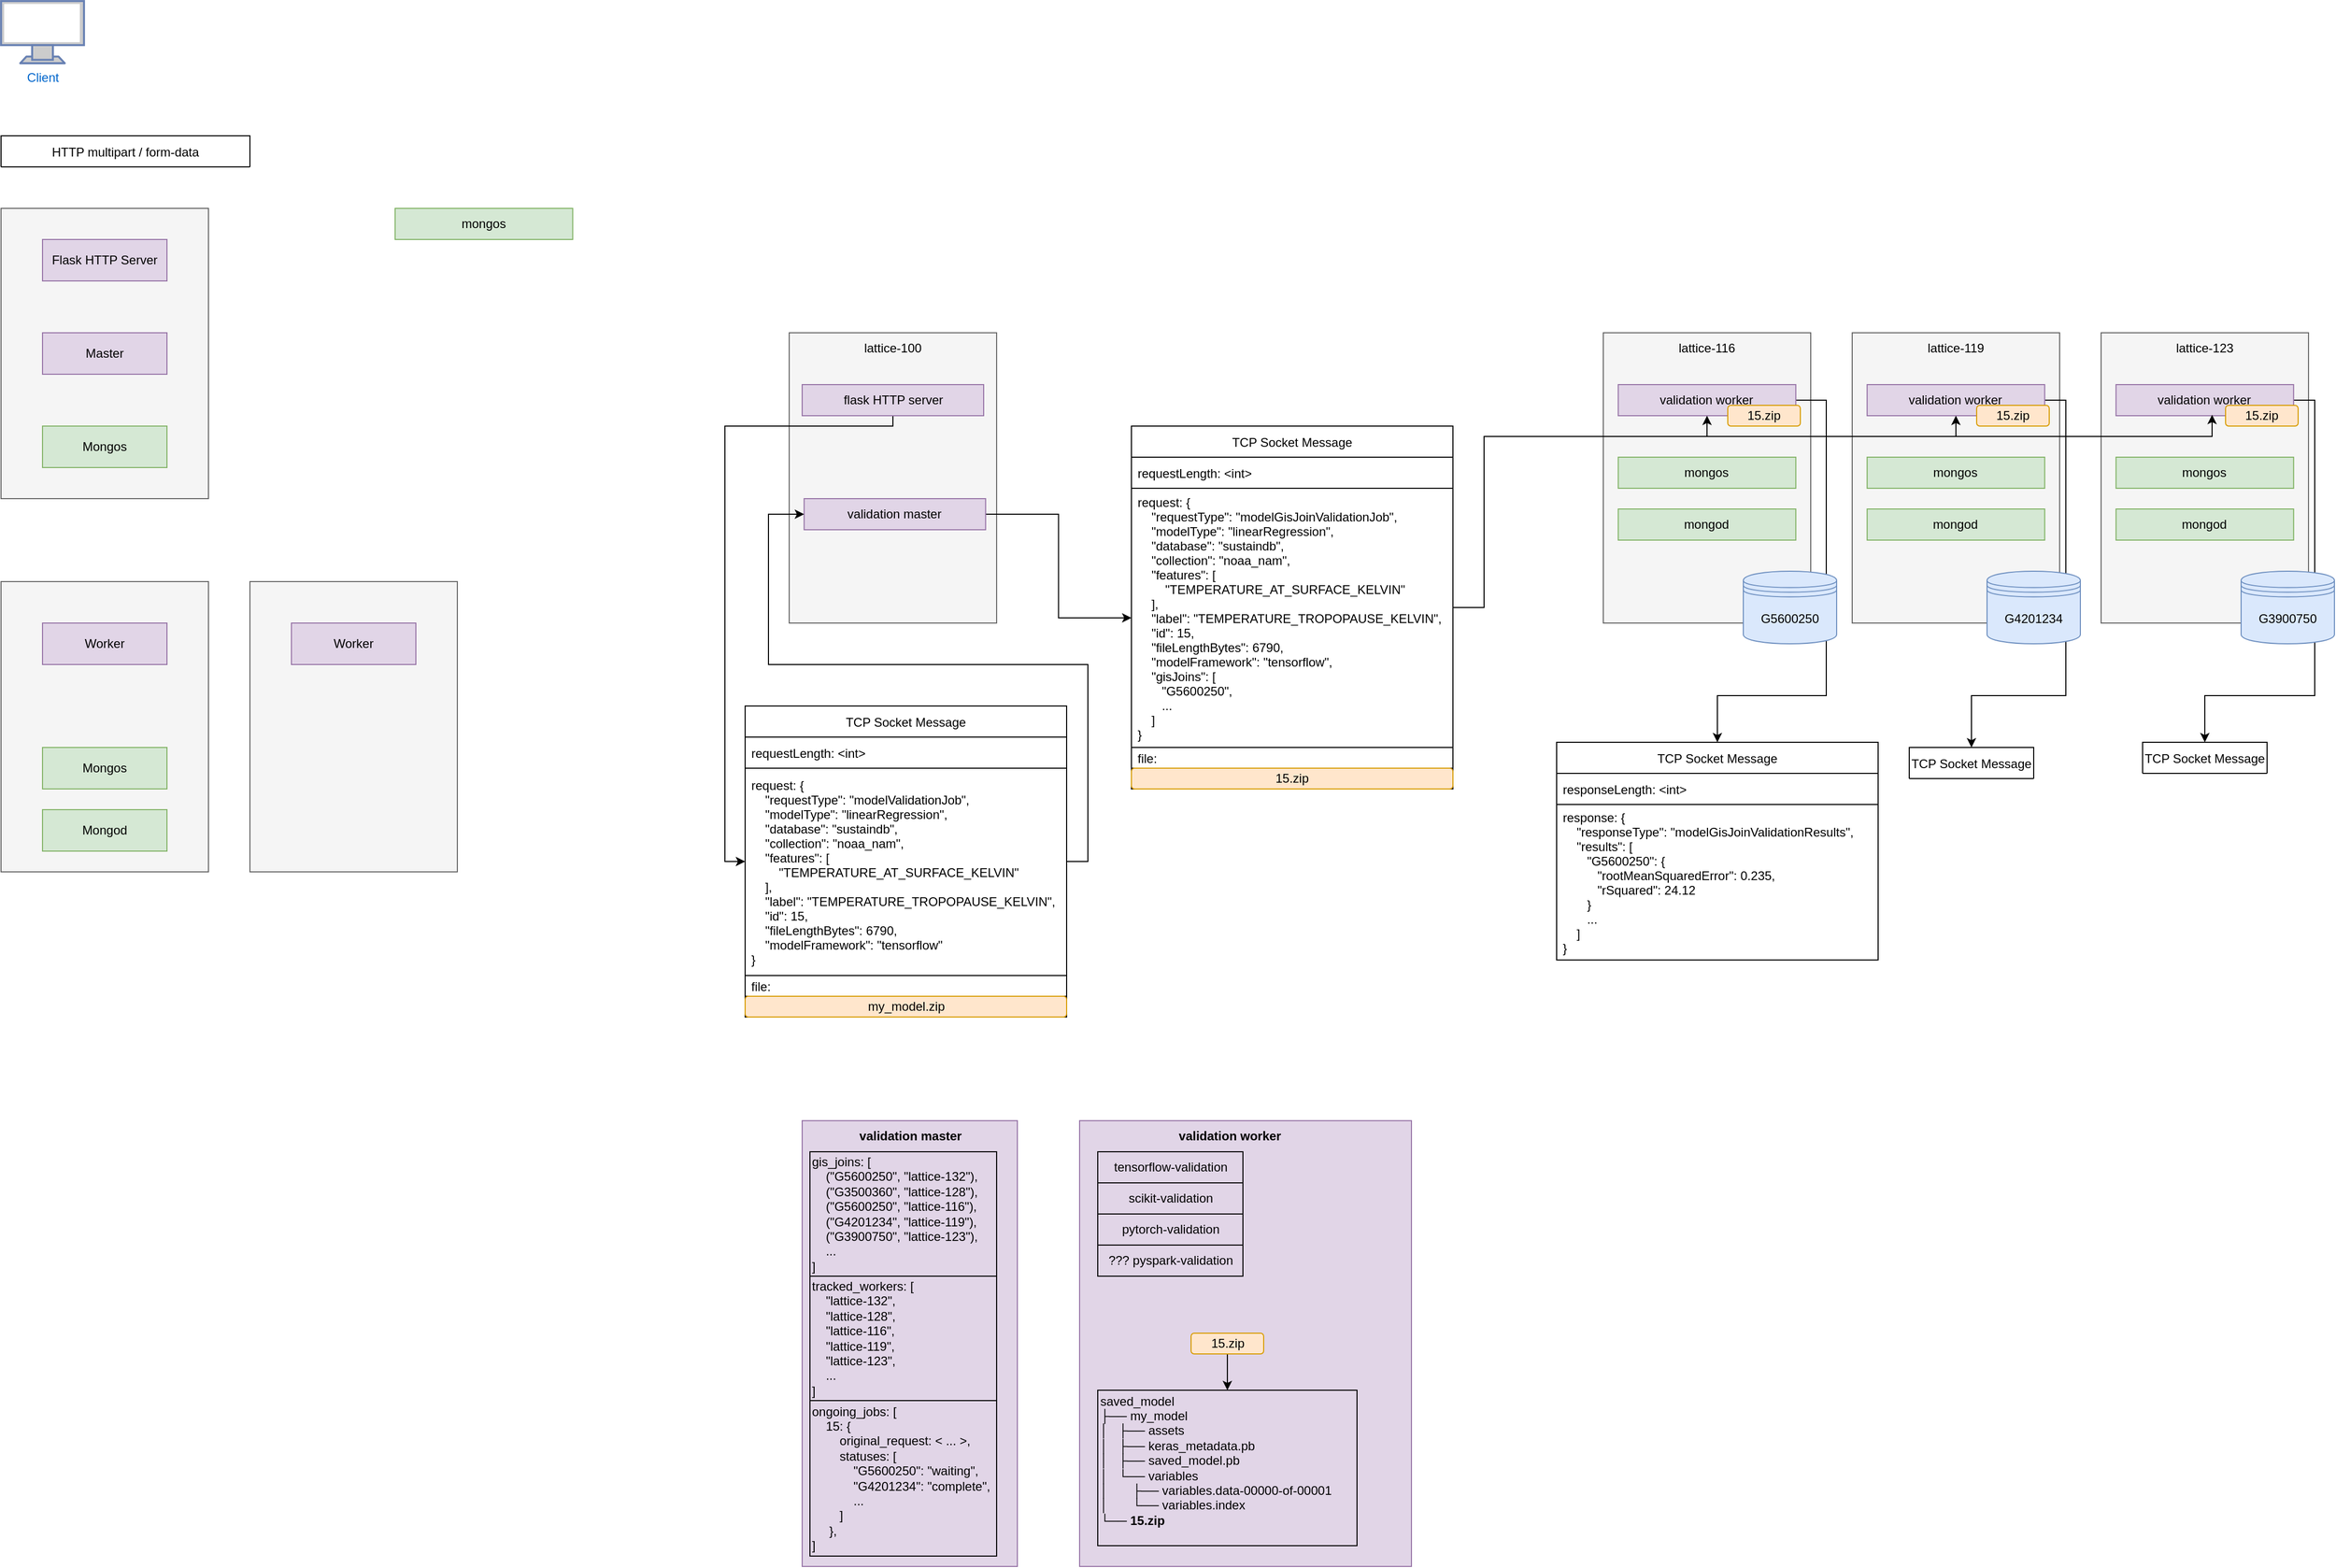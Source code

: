 <mxfile version="17.2.4" type="device"><diagram id="bqJbEGkQli7HBcoM3I-l" name="Page-1"><mxGraphModel dx="1350" dy="878" grid="1" gridSize="10" guides="1" tooltips="1" connect="1" arrows="1" fold="1" page="1" pageScale="1" pageWidth="850" pageHeight="1100" math="0" shadow="0"><root><mxCell id="0"/><mxCell id="1" parent="0"/><mxCell id="YLFO7wlSN1BuUfOK-86n-24" value="" style="rounded=0;whiteSpace=wrap;html=1;labelBackgroundColor=none;strokeColor=#9673a6;fillColor=#e1d5e7;" parent="1" vertex="1"><mxGeometry x="892.5" y="1120" width="207.5" height="430" as="geometry"/></mxCell><mxCell id="y5z0sJjmIaFRwZ2KhvuJ-1" value="Client" style="fontColor=#0066CC;verticalAlign=top;verticalLabelPosition=bottom;labelPosition=center;align=center;html=1;outlineConnect=0;fillColor=#CCCCCC;strokeColor=#6881B3;gradientColor=none;gradientDirection=north;strokeWidth=2;shape=mxgraph.networks.monitor;" parent="1" vertex="1"><mxGeometry x="120" y="40" width="80" height="60" as="geometry"/></mxCell><mxCell id="YLFO7wlSN1BuUfOK-86n-1" value="HTTP multipart / form-data" style="swimlane;fontStyle=0;childLayout=stackLayout;horizontal=1;startSize=30;horizontalStack=0;resizeParent=1;resizeParentMax=0;resizeLast=0;collapsible=1;marginBottom=0;" parent="1" vertex="1" collapsed="1"><mxGeometry x="120" y="170" width="240" height="30" as="geometry"><mxRectangle x="280" y="40" width="430" height="530" as="alternateBounds"/></mxGeometry></mxCell><mxCell id="YLFO7wlSN1BuUfOK-86n-2" value="{&#10;  &quot;master_job_mode&quot;: &quot;ASYNCHRONOUS&quot;,&#10;  &quot;worker_job_mode&quot;: &quot;MULTIPROCESSING&quot;,&#10;  &quot;model_framework&quot;: &quot;TENSORFLOW&quot;,&#10;  &quot;model_category&quot;: &quot;REGRESSION&quot;,&#10;  &quot;mongo_host&quot;: &quot;localhost&quot;,&#10;  &quot;mongo_port&quot;: 27017,&#10;  &quot;read_config&quot;: {&#10;    &quot;read_preference&quot;: &quot;primary&quot;,&#10;    &quot;read_concern&quot;: &quot;local&quot;&#10;  },&#10;  &quot;database&quot;: &quot;sustaindb&quot;,&#10;  &quot;collection&quot;: &quot;noaa_nam&quot;,&#10;  &quot;feature_fields&quot;: [&#10;    &quot;PRESSURE_AT_SURFACE_PASCAL&quot;,&#10;    &quot;RELATIVE_HUMIDITY_2_METERS_ABOVE_SURFACE_PERCENT&quot;&#10;  ],&#10;  &quot;label_field&quot;: &quot;TEMPERATURE_AT_SURFACE_KELVIN&quot;,&#10;  &quot;normalize_inputs&quot;: true,&#10;  &quot;validation_budget&quot;: {&#10;    &quot;budget_type&quot;: &quot;STATIC_BUDGET&quot;,&#10;    &quot;static_budget&quot;: {&#10;      &quot;total_limit&quot;: 0,&#10;      &quot;strata_limit&quot;: 0,&#10;      &quot;sample_rate&quot;: 0.5&#10;    }&#10;  },&#10;  &quot;loss_function&quot;: &quot;MEAN_SQUARED_ERROR&quot;,&#10;  &quot;spatial_coverage&quot;: &quot;ALL&quot;&#10;}&#10;" style="text;strokeColor=default;fillColor=default;align=left;verticalAlign=middle;spacingLeft=4;spacingRight=4;overflow=hidden;points=[[0,0.5],[1,0.5]];portConstraint=eastwest;rotatable=0;fontColor=default;labelBackgroundColor=none;" parent="YLFO7wlSN1BuUfOK-86n-1" vertex="1"><mxGeometry y="30" width="430" height="460" as="geometry"/></mxCell><mxCell id="YLFO7wlSN1BuUfOK-86n-3" value="file: " style="text;strokeColor=default;fillColor=default;align=left;verticalAlign=middle;spacingLeft=4;spacingRight=4;overflow=hidden;points=[[0,0.5],[1,0.5]];portConstraint=eastwest;rotatable=0;" parent="YLFO7wlSN1BuUfOK-86n-1" vertex="1"><mxGeometry y="490" width="430" height="20" as="geometry"/></mxCell><mxCell id="YLFO7wlSN1BuUfOK-86n-5" value="my_model.zip" style="rounded=1;whiteSpace=wrap;html=1;labelBackgroundColor=none;fillColor=#ffe6cc;strokeColor=#d79b00;" parent="YLFO7wlSN1BuUfOK-86n-1" vertex="1"><mxGeometry y="510" width="430" height="20" as="geometry"/></mxCell><mxCell id="YLFO7wlSN1BuUfOK-86n-7" value="" style="rounded=0;whiteSpace=wrap;html=1;labelBackgroundColor=none;fontColor=#333333;strokeColor=#666666;fillColor=#f5f5f5;" parent="1" vertex="1"><mxGeometry x="880" y="360" width="200" height="280" as="geometry"/></mxCell><mxCell id="YLFO7wlSN1BuUfOK-86n-8" value="lattice-100" style="text;html=1;strokeColor=none;fillColor=none;align=center;verticalAlign=middle;whiteSpace=wrap;rounded=0;labelBackgroundColor=none;fontColor=#000000;" parent="1" vertex="1"><mxGeometry x="945" y="360" width="70" height="30" as="geometry"/></mxCell><mxCell id="YLFO7wlSN1BuUfOK-86n-67" style="edgeStyle=orthogonalEdgeStyle;rounded=0;orthogonalLoop=1;jettySize=auto;html=1;exitX=0.5;exitY=1;exitDx=0;exitDy=0;entryX=0;entryY=0.5;entryDx=0;entryDy=0;fontColor=#000000;" parent="1" source="YLFO7wlSN1BuUfOK-86n-11" target="YLFO7wlSN1BuUfOK-86n-27" edge="1"><mxGeometry relative="1" as="geometry"><Array as="points"><mxPoint x="980" y="450"/><mxPoint x="818" y="450"/><mxPoint x="818" y="870"/></Array></mxGeometry></mxCell><mxCell id="YLFO7wlSN1BuUfOK-86n-11" value="flask HTTP server" style="rounded=0;whiteSpace=wrap;html=1;labelBackgroundColor=none;strokeColor=#9673a6;fillColor=#e1d5e7;" parent="1" vertex="1"><mxGeometry x="892.5" y="410" width="175" height="30" as="geometry"/></mxCell><mxCell id="YLFO7wlSN1BuUfOK-86n-69" style="edgeStyle=orthogonalEdgeStyle;rounded=0;orthogonalLoop=1;jettySize=auto;html=1;exitX=1;exitY=0.5;exitDx=0;exitDy=0;entryX=0;entryY=0.5;entryDx=0;entryDy=0;fontColor=#000000;" parent="1" source="YLFO7wlSN1BuUfOK-86n-14" target="YLFO7wlSN1BuUfOK-86n-62" edge="1"><mxGeometry relative="1" as="geometry"/></mxCell><mxCell id="YLFO7wlSN1BuUfOK-86n-14" value="validation master" style="rounded=0;whiteSpace=wrap;html=1;labelBackgroundColor=none;strokeColor=#9673a6;fillColor=#e1d5e7;" parent="1" vertex="1"><mxGeometry x="894.38" y="520" width="175" height="30" as="geometry"/></mxCell><mxCell id="YLFO7wlSN1BuUfOK-86n-15" value="" style="rounded=0;whiteSpace=wrap;html=1;labelBackgroundColor=none;fontColor=#333333;strokeColor=#666666;fillColor=#f5f5f5;" parent="1" vertex="1"><mxGeometry x="1665" y="360" width="200" height="280" as="geometry"/></mxCell><mxCell id="YLFO7wlSN1BuUfOK-86n-16" value="lattice-116" style="text;html=1;strokeColor=none;fillColor=none;align=center;verticalAlign=middle;whiteSpace=wrap;rounded=0;labelBackgroundColor=none;fontColor=#000000;" parent="1" vertex="1"><mxGeometry x="1730" y="360" width="70" height="30" as="geometry"/></mxCell><mxCell id="YLFO7wlSN1BuUfOK-86n-92" style="edgeStyle=orthogonalEdgeStyle;rounded=0;orthogonalLoop=1;jettySize=auto;html=1;exitX=1;exitY=0.5;exitDx=0;exitDy=0;entryX=0.5;entryY=0;entryDx=0;entryDy=0;fontColor=#000000;" parent="1" source="YLFO7wlSN1BuUfOK-86n-17" target="YLFO7wlSN1BuUfOK-86n-81" edge="1"><mxGeometry relative="1" as="geometry"><Array as="points"><mxPoint x="1880" y="425"/><mxPoint x="1880" y="710"/><mxPoint x="1775" y="710"/></Array></mxGeometry></mxCell><mxCell id="YLFO7wlSN1BuUfOK-86n-17" value="validation worker" style="rounded=0;whiteSpace=wrap;html=1;labelBackgroundColor=none;strokeColor=#9673a6;fillColor=#e1d5e7;" parent="1" vertex="1"><mxGeometry x="1679.38" y="410" width="171.25" height="30" as="geometry"/></mxCell><mxCell id="YLFO7wlSN1BuUfOK-86n-18" value="" style="rounded=0;whiteSpace=wrap;html=1;labelBackgroundColor=none;fontColor=#333333;strokeColor=#666666;fillColor=#f5f5f5;" parent="1" vertex="1"><mxGeometry x="1905" y="360" width="200" height="280" as="geometry"/></mxCell><mxCell id="YLFO7wlSN1BuUfOK-86n-19" value="lattice-119" style="text;html=1;strokeColor=none;fillColor=none;align=center;verticalAlign=middle;whiteSpace=wrap;rounded=0;labelBackgroundColor=none;fontColor=#000000;" parent="1" vertex="1"><mxGeometry x="1970" y="360" width="70" height="30" as="geometry"/></mxCell><mxCell id="YLFO7wlSN1BuUfOK-86n-23" value="gis_joins: [&lt;br&gt;&amp;nbsp; &amp;nbsp; (&quot;G5600250&quot;, &quot;lattice-132&quot;),&lt;br&gt;&amp;nbsp; &amp;nbsp; (&quot;G3500360&quot;, &quot;lattice-128&quot;),&lt;br&gt;&amp;nbsp; &amp;nbsp; (&quot;G5600250&quot;, &quot;lattice-116&quot;),&lt;br&gt;&amp;nbsp; &amp;nbsp; (&quot;G4201234&quot;, &quot;lattice-119&quot;),&lt;br&gt;&amp;nbsp; &amp;nbsp; (&quot;G3900750&quot;, &quot;lattice-123&quot;),&lt;br&gt;&amp;nbsp; &amp;nbsp; ...&lt;br&gt;]" style="text;html=1;strokeColor=default;fillColor=none;align=left;verticalAlign=middle;whiteSpace=wrap;rounded=0;labelBackgroundColor=none;fontColor=#000000;" parent="1" vertex="1"><mxGeometry x="900.0" y="1150" width="180" height="120" as="geometry"/></mxCell><mxCell id="YLFO7wlSN1BuUfOK-86n-25" value="validation master" style="text;html=1;strokeColor=none;fillColor=none;align=center;verticalAlign=middle;whiteSpace=wrap;rounded=0;labelBackgroundColor=none;fontColor=#000000;fontStyle=1" parent="1" vertex="1"><mxGeometry x="892.5" y="1120" width="207.5" height="30" as="geometry"/></mxCell><mxCell id="YLFO7wlSN1BuUfOK-86n-68" style="edgeStyle=orthogonalEdgeStyle;rounded=0;orthogonalLoop=1;jettySize=auto;html=1;exitX=1;exitY=0.5;exitDx=0;exitDy=0;entryX=0;entryY=0.5;entryDx=0;entryDy=0;fontColor=#000000;" parent="1" source="YLFO7wlSN1BuUfOK-86n-27" target="YLFO7wlSN1BuUfOK-86n-14" edge="1"><mxGeometry relative="1" as="geometry"><Array as="points"><mxPoint x="1168" y="870"/><mxPoint x="1168" y="680"/><mxPoint x="860" y="680"/><mxPoint x="860" y="535"/></Array></mxGeometry></mxCell><mxCell id="YLFO7wlSN1BuUfOK-86n-27" value="TCP Socket Message" style="swimlane;fontStyle=0;childLayout=stackLayout;horizontal=1;startSize=30;horizontalStack=0;resizeParent=1;resizeParentMax=0;resizeLast=0;collapsible=1;marginBottom=0;" parent="1" vertex="1"><mxGeometry x="837.5" y="720" width="310" height="300" as="geometry"><mxRectangle x="1080" y="30" width="120" height="30" as="alternateBounds"/></mxGeometry></mxCell><mxCell id="YLFO7wlSN1BuUfOK-86n-28" value="requestLength: &lt;int&gt;" style="text;strokeColor=default;fillColor=default;align=left;verticalAlign=middle;spacingLeft=4;spacingRight=4;overflow=hidden;points=[[0,0.5],[1,0.5]];portConstraint=eastwest;rotatable=0;fontColor=#000000;labelBackgroundColor=none;" parent="YLFO7wlSN1BuUfOK-86n-27" vertex="1"><mxGeometry y="30" width="310" height="30" as="geometry"/></mxCell><mxCell id="YLFO7wlSN1BuUfOK-86n-31" value="request: {&#10;    &quot;requestType&quot;: &quot;modelValidationJob&quot;,&#10;    &quot;modelType&quot;: &quot;linearRegression&quot;,&#10;    &quot;database&quot;: &quot;sustaindb&quot;,&#10;    &quot;collection&quot;: &quot;noaa_nam&quot;,&#10;    &quot;features&quot;: [&#10;        &quot;TEMPERATURE_AT_SURFACE_KELVIN&quot;&#10;    ],&#10;    &quot;label&quot;: &quot;TEMPERATURE_TROPOPAUSE_KELVIN&quot;,&#10;    &quot;id&quot;: 15,&#10;    &quot;fileLengthBytes&quot;: 6790,&#10;    &quot;modelFramework&quot;: &quot;tensorflow&quot;&#10;}" style="text;strokeColor=default;fillColor=default;align=left;verticalAlign=middle;spacingLeft=4;spacingRight=4;overflow=hidden;points=[[0,0.5],[1,0.5]];portConstraint=eastwest;rotatable=0;fontColor=#000000;labelBackgroundColor=none;" parent="YLFO7wlSN1BuUfOK-86n-27" vertex="1"><mxGeometry y="60" width="310" height="200" as="geometry"/></mxCell><mxCell id="YLFO7wlSN1BuUfOK-86n-29" value="file:" style="text;strokeColor=default;fillColor=default;align=left;verticalAlign=middle;spacingLeft=4;spacingRight=4;overflow=hidden;points=[[0,0.5],[1,0.5]];portConstraint=eastwest;rotatable=0;" parent="YLFO7wlSN1BuUfOK-86n-27" vertex="1"><mxGeometry y="260" width="310" height="20" as="geometry"/></mxCell><mxCell id="YLFO7wlSN1BuUfOK-86n-30" value="my_model.zip" style="rounded=1;whiteSpace=wrap;html=1;labelBackgroundColor=none;fillColor=#ffe6cc;strokeColor=#d79b00;" parent="YLFO7wlSN1BuUfOK-86n-27" vertex="1"><mxGeometry y="280" width="310" height="20" as="geometry"/></mxCell><mxCell id="YLFO7wlSN1BuUfOK-86n-36" value="tracked_workers: [&lt;br&gt;&amp;nbsp; &amp;nbsp; &quot;lattice-132&quot;,&lt;br&gt;&amp;nbsp; &amp;nbsp; &quot;lattice-128&quot;,&lt;br&gt;&amp;nbsp; &amp;nbsp; &quot;lattice-116&quot;,&lt;br&gt;&amp;nbsp; &amp;nbsp; &quot;lattice-119&quot;,&lt;br&gt;&amp;nbsp; &amp;nbsp; &quot;lattice-123&quot;,&lt;br&gt;&amp;nbsp; &amp;nbsp; ...&lt;br&gt;]" style="text;html=1;strokeColor=default;fillColor=none;align=left;verticalAlign=middle;whiteSpace=wrap;rounded=0;labelBackgroundColor=none;fontColor=#000000;" parent="1" vertex="1"><mxGeometry x="900.0" y="1270" width="180" height="120" as="geometry"/></mxCell><mxCell id="YLFO7wlSN1BuUfOK-86n-93" style="edgeStyle=orthogonalEdgeStyle;rounded=0;orthogonalLoop=1;jettySize=auto;html=1;exitX=1;exitY=0.5;exitDx=0;exitDy=0;entryX=0.5;entryY=0;entryDx=0;entryDy=0;fontColor=#000000;" parent="1" source="YLFO7wlSN1BuUfOK-86n-39" target="YLFO7wlSN1BuUfOK-86n-86" edge="1"><mxGeometry relative="1" as="geometry"><Array as="points"><mxPoint x="2111" y="425"/><mxPoint x="2111" y="710"/><mxPoint x="2020" y="710"/></Array></mxGeometry></mxCell><mxCell id="YLFO7wlSN1BuUfOK-86n-39" value="validation worker" style="rounded=0;whiteSpace=wrap;html=1;labelBackgroundColor=none;strokeColor=#9673a6;fillColor=#e1d5e7;" parent="1" vertex="1"><mxGeometry x="1919.37" y="410" width="171.25" height="30" as="geometry"/></mxCell><mxCell id="YLFO7wlSN1BuUfOK-86n-40" value="mongos" style="rounded=0;whiteSpace=wrap;html=1;labelBackgroundColor=none;strokeColor=#82b366;fillColor=#d5e8d4;" parent="1" vertex="1"><mxGeometry x="1679.39" y="480" width="171.25" height="30" as="geometry"/></mxCell><mxCell id="YLFO7wlSN1BuUfOK-86n-41" value="mongos" style="rounded=0;whiteSpace=wrap;html=1;labelBackgroundColor=none;strokeColor=#82b366;fillColor=#d5e8d4;" parent="1" vertex="1"><mxGeometry x="1919.38" y="480" width="171.25" height="30" as="geometry"/></mxCell><mxCell id="YLFO7wlSN1BuUfOK-86n-42" value="mongos" style="rounded=0;whiteSpace=wrap;html=1;labelBackgroundColor=none;strokeColor=#82b366;fillColor=#d5e8d4;" parent="1" vertex="1"><mxGeometry x="500.0" y="240" width="171.25" height="30" as="geometry"/></mxCell><mxCell id="YLFO7wlSN1BuUfOK-86n-44" value="ongoing_jobs: [&lt;br&gt;&amp;nbsp; &amp;nbsp; 15: {&lt;br&gt;&amp;nbsp; &amp;nbsp; &amp;nbsp; &amp;nbsp; original_request: &amp;lt; ... &amp;gt;,&lt;br&gt;&amp;nbsp; &amp;nbsp; &amp;nbsp; &amp;nbsp; statuses: [&lt;br&gt;&amp;nbsp; &amp;nbsp; &amp;nbsp; &amp;nbsp; &amp;nbsp; &amp;nbsp; &quot;G5600250&quot;: &quot;waiting&quot;,&lt;br&gt;&amp;nbsp; &amp;nbsp; &amp;nbsp; &amp;nbsp; &amp;nbsp; &amp;nbsp; &quot;G4201234&quot;: &quot;complete&quot;,&lt;br&gt;&amp;nbsp; &amp;nbsp; &amp;nbsp; &amp;nbsp; &amp;nbsp; &amp;nbsp; ...&lt;br&gt;&amp;nbsp; &amp;nbsp; &amp;nbsp; &amp;nbsp; ]&lt;br&gt;&amp;nbsp; &amp;nbsp; &amp;nbsp;},&lt;br&gt;]" style="text;html=1;strokeColor=default;fillColor=none;align=left;verticalAlign=middle;whiteSpace=wrap;rounded=0;labelBackgroundColor=none;fontColor=#000000;" parent="1" vertex="1"><mxGeometry x="900" y="1390" width="180" height="150" as="geometry"/></mxCell><mxCell id="YLFO7wlSN1BuUfOK-86n-45" value="mongod" style="rounded=0;whiteSpace=wrap;html=1;labelBackgroundColor=none;strokeColor=#82b366;fillColor=#d5e8d4;" parent="1" vertex="1"><mxGeometry x="1679.38" y="530" width="171.25" height="30" as="geometry"/></mxCell><mxCell id="YLFO7wlSN1BuUfOK-86n-46" value="mongod" style="rounded=0;whiteSpace=wrap;html=1;labelBackgroundColor=none;strokeColor=#82b366;fillColor=#d5e8d4;" parent="1" vertex="1"><mxGeometry x="1919.39" y="530" width="171.25" height="30" as="geometry"/></mxCell><mxCell id="YLFO7wlSN1BuUfOK-86n-47" value="" style="rounded=0;whiteSpace=wrap;html=1;labelBackgroundColor=none;fontColor=#333333;strokeColor=#666666;fillColor=#f5f5f5;" parent="1" vertex="1"><mxGeometry x="2145" y="360" width="200" height="280" as="geometry"/></mxCell><mxCell id="YLFO7wlSN1BuUfOK-86n-48" value="lattice-123" style="text;html=1;strokeColor=none;fillColor=none;align=center;verticalAlign=middle;whiteSpace=wrap;rounded=0;labelBackgroundColor=none;fontColor=#000000;" parent="1" vertex="1"><mxGeometry x="2210" y="360" width="70" height="30" as="geometry"/></mxCell><mxCell id="YLFO7wlSN1BuUfOK-86n-94" style="edgeStyle=orthogonalEdgeStyle;rounded=0;orthogonalLoop=1;jettySize=auto;html=1;exitX=1;exitY=0.5;exitDx=0;exitDy=0;entryX=0.5;entryY=0;entryDx=0;entryDy=0;fontColor=#000000;" parent="1" source="YLFO7wlSN1BuUfOK-86n-49" target="YLFO7wlSN1BuUfOK-86n-89" edge="1"><mxGeometry relative="1" as="geometry"><Array as="points"><mxPoint x="2351" y="425"/><mxPoint x="2351" y="710"/><mxPoint x="2245" y="710"/></Array></mxGeometry></mxCell><mxCell id="YLFO7wlSN1BuUfOK-86n-49" value="validation worker" style="rounded=0;whiteSpace=wrap;html=1;labelBackgroundColor=none;strokeColor=#9673a6;fillColor=#e1d5e7;" parent="1" vertex="1"><mxGeometry x="2159.37" y="410" width="171.25" height="30" as="geometry"/></mxCell><mxCell id="YLFO7wlSN1BuUfOK-86n-50" value="mongos" style="rounded=0;whiteSpace=wrap;html=1;labelBackgroundColor=none;strokeColor=#82b366;fillColor=#d5e8d4;" parent="1" vertex="1"><mxGeometry x="2159.38" y="480" width="171.25" height="30" as="geometry"/></mxCell><mxCell id="YLFO7wlSN1BuUfOK-86n-51" value="mongod" style="rounded=0;whiteSpace=wrap;html=1;labelBackgroundColor=none;strokeColor=#82b366;fillColor=#d5e8d4;" parent="1" vertex="1"><mxGeometry x="2159.39" y="530" width="171.25" height="30" as="geometry"/></mxCell><mxCell id="YLFO7wlSN1BuUfOK-86n-52" value="&lt;span style=&quot;text-align: left&quot;&gt;G5600250&lt;/span&gt;" style="shape=datastore;whiteSpace=wrap;html=1;labelBackgroundColor=none;strokeColor=#6c8ebf;fillColor=#dae8fc;" parent="1" vertex="1"><mxGeometry x="1800" y="590" width="90" height="70" as="geometry"/></mxCell><mxCell id="YLFO7wlSN1BuUfOK-86n-53" value="&lt;div style=&quot;text-align: left&quot;&gt;&lt;span&gt;G4201234&lt;/span&gt;&lt;/div&gt;" style="shape=datastore;whiteSpace=wrap;html=1;labelBackgroundColor=none;strokeColor=#6c8ebf;fillColor=#dae8fc;" parent="1" vertex="1"><mxGeometry x="2035" y="590" width="90" height="70" as="geometry"/></mxCell><mxCell id="YLFO7wlSN1BuUfOK-86n-54" value="&lt;div style=&quot;text-align: left&quot;&gt;&lt;span&gt;G3900750&lt;/span&gt;&lt;/div&gt;" style="shape=datastore;whiteSpace=wrap;html=1;labelBackgroundColor=none;strokeColor=#6c8ebf;fillColor=#dae8fc;" parent="1" vertex="1"><mxGeometry x="2280" y="590" width="90" height="70" as="geometry"/></mxCell><mxCell id="YLFO7wlSN1BuUfOK-86n-55" value="15.zip" style="rounded=1;whiteSpace=wrap;html=1;labelBackgroundColor=none;fillColor=#ffe6cc;strokeColor=#d79b00;" parent="1" vertex="1"><mxGeometry x="1785" y="430" width="70" height="20" as="geometry"/></mxCell><mxCell id="YLFO7wlSN1BuUfOK-86n-56" value="15.zip" style="rounded=1;whiteSpace=wrap;html=1;labelBackgroundColor=none;fillColor=#ffe6cc;strokeColor=#d79b00;" parent="1" vertex="1"><mxGeometry x="2025" y="430" width="70" height="20" as="geometry"/></mxCell><mxCell id="YLFO7wlSN1BuUfOK-86n-57" value="15.zip" style="rounded=1;whiteSpace=wrap;html=1;labelBackgroundColor=none;fillColor=#ffe6cc;strokeColor=#d79b00;" parent="1" vertex="1"><mxGeometry x="2265" y="430" width="70" height="20" as="geometry"/></mxCell><mxCell id="YLFO7wlSN1BuUfOK-86n-58" value="" style="rounded=0;whiteSpace=wrap;html=1;labelBackgroundColor=none;strokeColor=#9673a6;fillColor=#e1d5e7;" parent="1" vertex="1"><mxGeometry x="1160" y="1120" width="320" height="430" as="geometry"/></mxCell><mxCell id="YLFO7wlSN1BuUfOK-86n-59" value="validation worker" style="text;html=1;strokeColor=none;fillColor=none;align=center;verticalAlign=middle;whiteSpace=wrap;rounded=0;labelBackgroundColor=none;fontColor=#000000;fontStyle=1" parent="1" vertex="1"><mxGeometry x="1200" y="1120" width="210" height="30" as="geometry"/></mxCell><mxCell id="YLFO7wlSN1BuUfOK-86n-71" style="edgeStyle=orthogonalEdgeStyle;rounded=0;orthogonalLoop=1;jettySize=auto;html=1;exitX=1;exitY=0.5;exitDx=0;exitDy=0;entryX=0.5;entryY=1;entryDx=0;entryDy=0;fontColor=#000000;" parent="1" source="YLFO7wlSN1BuUfOK-86n-60" target="YLFO7wlSN1BuUfOK-86n-17" edge="1"><mxGeometry relative="1" as="geometry"><Array as="points"><mxPoint x="1550" y="625"/><mxPoint x="1550" y="460"/><mxPoint x="1765" y="460"/></Array></mxGeometry></mxCell><mxCell id="YLFO7wlSN1BuUfOK-86n-72" style="edgeStyle=orthogonalEdgeStyle;rounded=0;orthogonalLoop=1;jettySize=auto;html=1;exitX=1;exitY=0.5;exitDx=0;exitDy=0;entryX=0.5;entryY=1;entryDx=0;entryDy=0;fontColor=#000000;" parent="1" source="YLFO7wlSN1BuUfOK-86n-60" target="YLFO7wlSN1BuUfOK-86n-39" edge="1"><mxGeometry relative="1" as="geometry"><Array as="points"><mxPoint x="1550" y="625"/><mxPoint x="1550" y="460"/><mxPoint x="2005" y="460"/></Array></mxGeometry></mxCell><mxCell id="YLFO7wlSN1BuUfOK-86n-74" style="edgeStyle=orthogonalEdgeStyle;rounded=0;orthogonalLoop=1;jettySize=auto;html=1;exitX=1;exitY=0.5;exitDx=0;exitDy=0;entryX=0.541;entryY=0.972;entryDx=0;entryDy=0;entryPerimeter=0;fontColor=#000000;" parent="1" source="YLFO7wlSN1BuUfOK-86n-60" target="YLFO7wlSN1BuUfOK-86n-49" edge="1"><mxGeometry relative="1" as="geometry"><Array as="points"><mxPoint x="1550" y="625"/><mxPoint x="1550" y="460"/><mxPoint x="2252" y="460"/></Array></mxGeometry></mxCell><mxCell id="YLFO7wlSN1BuUfOK-86n-60" value="TCP Socket Message" style="swimlane;fontStyle=0;childLayout=stackLayout;horizontal=1;startSize=30;horizontalStack=0;resizeParent=1;resizeParentMax=0;resizeLast=0;collapsible=1;marginBottom=0;" parent="1" vertex="1"><mxGeometry x="1210" y="450" width="310" height="350" as="geometry"><mxRectangle x="1080" y="30" width="120" height="30" as="alternateBounds"/></mxGeometry></mxCell><mxCell id="YLFO7wlSN1BuUfOK-86n-61" value="requestLength: &lt;int&gt;" style="text;strokeColor=default;fillColor=default;align=left;verticalAlign=middle;spacingLeft=4;spacingRight=4;overflow=hidden;points=[[0,0.5],[1,0.5]];portConstraint=eastwest;rotatable=0;fontColor=#000000;labelBackgroundColor=none;" parent="YLFO7wlSN1BuUfOK-86n-60" vertex="1"><mxGeometry y="30" width="310" height="30" as="geometry"/></mxCell><mxCell id="YLFO7wlSN1BuUfOK-86n-62" value="request: {&#10;    &quot;requestType&quot;: &quot;modelGisJoinValidationJob&quot;,&#10;    &quot;modelType&quot;: &quot;linearRegression&quot;,&#10;    &quot;database&quot;: &quot;sustaindb&quot;,&#10;    &quot;collection&quot;: &quot;noaa_nam&quot;,&#10;    &quot;features&quot;: [&#10;        &quot;TEMPERATURE_AT_SURFACE_KELVIN&quot;&#10;    ],&#10;    &quot;label&quot;: &quot;TEMPERATURE_TROPOPAUSE_KELVIN&quot;,&#10;    &quot;id&quot;: 15,&#10;    &quot;fileLengthBytes&quot;: 6790,&#10;    &quot;modelFramework&quot;: &quot;tensorflow&quot;,&#10;    &quot;gisJoins&quot;: [&#10;       &quot;G5600250&quot;,&#10;       ...&#10;    ]&#10;}" style="text;strokeColor=default;fillColor=default;align=left;verticalAlign=middle;spacingLeft=4;spacingRight=4;overflow=hidden;points=[[0,0.5],[1,0.5]];portConstraint=eastwest;rotatable=0;fontColor=#000000;labelBackgroundColor=none;" parent="YLFO7wlSN1BuUfOK-86n-60" vertex="1"><mxGeometry y="60" width="310" height="250" as="geometry"/></mxCell><mxCell id="YLFO7wlSN1BuUfOK-86n-63" value="file:" style="text;strokeColor=default;fillColor=default;align=left;verticalAlign=middle;spacingLeft=4;spacingRight=4;overflow=hidden;points=[[0,0.5],[1,0.5]];portConstraint=eastwest;rotatable=0;" parent="YLFO7wlSN1BuUfOK-86n-60" vertex="1"><mxGeometry y="310" width="310" height="20" as="geometry"/></mxCell><mxCell id="YLFO7wlSN1BuUfOK-86n-64" value="15.zip" style="rounded=1;whiteSpace=wrap;html=1;labelBackgroundColor=none;fillColor=#ffe6cc;strokeColor=#d79b00;" parent="YLFO7wlSN1BuUfOK-86n-60" vertex="1"><mxGeometry y="330" width="310" height="20" as="geometry"/></mxCell><mxCell id="YLFO7wlSN1BuUfOK-86n-77" value="tensorflow-validation" style="rounded=0;whiteSpace=wrap;html=1;labelBackgroundColor=none;fontColor=#000000;strokeColor=default;fillColor=none;" parent="1" vertex="1"><mxGeometry x="1177.5" y="1150" width="140" height="30" as="geometry"/></mxCell><mxCell id="YLFO7wlSN1BuUfOK-86n-78" value="scikit-validation" style="rounded=0;whiteSpace=wrap;html=1;labelBackgroundColor=none;fontColor=#000000;strokeColor=default;fillColor=none;" parent="1" vertex="1"><mxGeometry x="1177.5" y="1180" width="140" height="30" as="geometry"/></mxCell><mxCell id="YLFO7wlSN1BuUfOK-86n-79" value="pytorch-validation" style="rounded=0;whiteSpace=wrap;html=1;labelBackgroundColor=none;fontColor=#000000;strokeColor=default;fillColor=none;" parent="1" vertex="1"><mxGeometry x="1177.5" y="1210" width="140" height="30" as="geometry"/></mxCell><mxCell id="YLFO7wlSN1BuUfOK-86n-80" value="??? pyspark-validation" style="rounded=0;whiteSpace=wrap;html=1;labelBackgroundColor=none;fontColor=#000000;strokeColor=default;fillColor=none;" parent="1" vertex="1"><mxGeometry x="1177.5" y="1240" width="140" height="30" as="geometry"/></mxCell><mxCell id="YLFO7wlSN1BuUfOK-86n-81" value="TCP Socket Message" style="swimlane;fontStyle=0;childLayout=stackLayout;horizontal=1;startSize=30;horizontalStack=0;resizeParent=1;resizeParentMax=0;resizeLast=0;collapsible=1;marginBottom=0;" parent="1" vertex="1"><mxGeometry x="1620" y="755" width="310" height="210" as="geometry"><mxRectangle x="1080" y="30" width="120" height="30" as="alternateBounds"/></mxGeometry></mxCell><mxCell id="YLFO7wlSN1BuUfOK-86n-82" value="responseLength: &lt;int&gt;" style="text;strokeColor=default;fillColor=default;align=left;verticalAlign=middle;spacingLeft=4;spacingRight=4;overflow=hidden;points=[[0,0.5],[1,0.5]];portConstraint=eastwest;rotatable=0;fontColor=#000000;labelBackgroundColor=none;" parent="YLFO7wlSN1BuUfOK-86n-81" vertex="1"><mxGeometry y="30" width="310" height="30" as="geometry"/></mxCell><mxCell id="YLFO7wlSN1BuUfOK-86n-83" value="response: {&#10;    &quot;responseType&quot;: &quot;modelGisJoinValidationResults&quot;,&#10;    &quot;results&quot;: [&#10;       &quot;G5600250&quot;: {&#10;          &quot;rootMeanSquaredError&quot;: 0.235,&#10;          &quot;rSquared&quot;: 24.12&#10;       }&#10;       ...&#10;    ]&#10;}" style="text;strokeColor=default;fillColor=default;align=left;verticalAlign=middle;spacingLeft=4;spacingRight=4;overflow=hidden;points=[[0,0.5],[1,0.5]];portConstraint=eastwest;rotatable=0;fontColor=#000000;labelBackgroundColor=none;" parent="YLFO7wlSN1BuUfOK-86n-81" vertex="1"><mxGeometry y="60" width="310" height="150" as="geometry"/></mxCell><mxCell id="YLFO7wlSN1BuUfOK-86n-86" value="TCP Socket Message" style="swimlane;fontStyle=0;childLayout=stackLayout;horizontal=1;startSize=30;horizontalStack=0;resizeParent=1;resizeParentMax=0;resizeLast=0;collapsible=1;marginBottom=0;" parent="1" vertex="1" collapsed="1"><mxGeometry x="1960" y="760" width="120" height="30" as="geometry"><mxRectangle x="2060" y="770" width="310" height="230" as="alternateBounds"/></mxGeometry></mxCell><mxCell id="YLFO7wlSN1BuUfOK-86n-87" value="responseLength: &lt;int&gt;" style="text;strokeColor=default;fillColor=default;align=left;verticalAlign=middle;spacingLeft=4;spacingRight=4;overflow=hidden;points=[[0,0.5],[1,0.5]];portConstraint=eastwest;rotatable=0;fontColor=#000000;labelBackgroundColor=none;" parent="YLFO7wlSN1BuUfOK-86n-86" vertex="1"><mxGeometry y="30" width="310" height="30" as="geometry"/></mxCell><mxCell id="YLFO7wlSN1BuUfOK-86n-88" value="response: {&#10;    &quot;responseType&quot;: &quot;modelGisJoinValidationResults&quot;,&#10;    &quot;rootMeanSquaredError&quot;: &quot;0.235&quot;,&#10;    &quot;results&quot;: [&#10;       &quot;G5600250&quot;: {&#10;          &quot;rootMeanSquaredError&quot;: 0.235,&#10;          &quot;rSquared&quot;: 24.12&#10;       }&#10;       ...&#10;    ]&#10;}" style="text;strokeColor=default;fillColor=default;align=left;verticalAlign=middle;spacingLeft=4;spacingRight=4;overflow=hidden;points=[[0,0.5],[1,0.5]];portConstraint=eastwest;rotatable=0;fontColor=#000000;labelBackgroundColor=none;" parent="YLFO7wlSN1BuUfOK-86n-86" vertex="1"><mxGeometry y="60" width="310" height="170" as="geometry"/></mxCell><mxCell id="YLFO7wlSN1BuUfOK-86n-89" value="TCP Socket Message" style="swimlane;fontStyle=0;childLayout=stackLayout;horizontal=1;startSize=30;horizontalStack=0;resizeParent=1;resizeParentMax=0;resizeLast=0;collapsible=1;marginBottom=0;" parent="1" vertex="1" collapsed="1"><mxGeometry x="2185.02" y="755" width="120" height="30" as="geometry"><mxRectangle x="2185.02" y="755" width="310" height="210" as="alternateBounds"/></mxGeometry></mxCell><mxCell id="YLFO7wlSN1BuUfOK-86n-90" value="responseLength: &lt;int&gt;" style="text;strokeColor=default;fillColor=default;align=left;verticalAlign=middle;spacingLeft=4;spacingRight=4;overflow=hidden;points=[[0,0.5],[1,0.5]];portConstraint=eastwest;rotatable=0;fontColor=#000000;labelBackgroundColor=none;" parent="YLFO7wlSN1BuUfOK-86n-89" vertex="1"><mxGeometry y="30" width="310" height="30" as="geometry"/></mxCell><mxCell id="YLFO7wlSN1BuUfOK-86n-91" value="response: {&#10;    &quot;responseType&quot;: &quot;modelGisJoinValidationResults&quot;,&#10;    &quot;results&quot;: [&#10;       &quot;G3900750&quot;: {&#10;          &quot;rootMeanSquaredError&quot;: 0.391,&#10;          &quot;rSquared&quot;: 12.52&#10;       }&#10;       ...&#10;    ]&#10;}" style="text;strokeColor=default;fillColor=default;align=left;verticalAlign=middle;spacingLeft=4;spacingRight=4;overflow=hidden;points=[[0,0.5],[1,0.5]];portConstraint=eastwest;rotatable=0;fontColor=#000000;labelBackgroundColor=none;" parent="YLFO7wlSN1BuUfOK-86n-89" vertex="1"><mxGeometry y="60" width="310" height="150" as="geometry"/></mxCell><mxCell id="YLFO7wlSN1BuUfOK-86n-98" style="edgeStyle=orthogonalEdgeStyle;rounded=0;orthogonalLoop=1;jettySize=auto;html=1;exitX=0.5;exitY=1;exitDx=0;exitDy=0;entryX=0.5;entryY=0;entryDx=0;entryDy=0;fontColor=#000000;" parent="1" source="YLFO7wlSN1BuUfOK-86n-95" target="YLFO7wlSN1BuUfOK-86n-97" edge="1"><mxGeometry relative="1" as="geometry"/></mxCell><mxCell id="YLFO7wlSN1BuUfOK-86n-95" value="15.zip" style="rounded=1;whiteSpace=wrap;html=1;labelBackgroundColor=none;fillColor=#ffe6cc;strokeColor=#d79b00;" parent="1" vertex="1"><mxGeometry x="1267.5" y="1325" width="70" height="20" as="geometry"/></mxCell><mxCell id="YLFO7wlSN1BuUfOK-86n-97" value="&lt;div&gt;saved_model&lt;/div&gt;&lt;div&gt;├── my_model&lt;/div&gt;&lt;div&gt;│&amp;nbsp; &amp;nbsp;├── assets&lt;/div&gt;&lt;div&gt;│&amp;nbsp; &amp;nbsp;├── keras_metadata.pb&lt;/div&gt;&lt;div&gt;│&amp;nbsp; &amp;nbsp;├── saved_model.pb&lt;/div&gt;&lt;div&gt;│&amp;nbsp; &amp;nbsp;└── variables&lt;/div&gt;&lt;div&gt;│&amp;nbsp; &amp;nbsp; &amp;nbsp; &amp;nbsp;├── variables.data-00000-of-00001&lt;/div&gt;&lt;div&gt;│&amp;nbsp; &amp;nbsp; &amp;nbsp; &amp;nbsp;└── variables.index&lt;/div&gt;&lt;div&gt;└── &lt;b&gt;15.zip&lt;/b&gt;&lt;/div&gt;&lt;div&gt;&lt;br&gt;&lt;/div&gt;" style="text;html=1;strokeColor=default;fillColor=none;align=left;verticalAlign=middle;whiteSpace=wrap;rounded=0;labelBackgroundColor=none;fontColor=#000000;" parent="1" vertex="1"><mxGeometry x="1177.5" y="1380" width="250" height="150" as="geometry"/></mxCell><mxCell id="2yZRA2jGqPz9iD-78HqN-1" value="" style="rounded=0;whiteSpace=wrap;html=1;labelBackgroundColor=none;fontColor=#333333;strokeColor=#666666;fillColor=#f5f5f5;" vertex="1" parent="1"><mxGeometry x="120" y="240" width="200" height="280" as="geometry"/></mxCell><mxCell id="2yZRA2jGqPz9iD-78HqN-6" value="Flask HTTP Server" style="rounded=0;whiteSpace=wrap;html=1;fillColor=#e1d5e7;strokeColor=#9673a6;" vertex="1" parent="1"><mxGeometry x="160" y="270" width="120" height="40" as="geometry"/></mxCell><mxCell id="2yZRA2jGqPz9iD-78HqN-7" value="Master" style="rounded=0;whiteSpace=wrap;html=1;fillColor=#e1d5e7;strokeColor=#9673a6;" vertex="1" parent="1"><mxGeometry x="160" y="360" width="120" height="40" as="geometry"/></mxCell><mxCell id="2yZRA2jGqPz9iD-78HqN-8" value="Mongos" style="rounded=0;whiteSpace=wrap;html=1;fillColor=#d5e8d4;strokeColor=#82b366;" vertex="1" parent="1"><mxGeometry x="160" y="450" width="120" height="40" as="geometry"/></mxCell><mxCell id="2yZRA2jGqPz9iD-78HqN-9" value="" style="rounded=0;whiteSpace=wrap;html=1;labelBackgroundColor=none;fontColor=#333333;strokeColor=#666666;fillColor=#f5f5f5;" vertex="1" parent="1"><mxGeometry x="120" y="600" width="200" height="280" as="geometry"/></mxCell><mxCell id="2yZRA2jGqPz9iD-78HqN-10" value="" style="rounded=0;whiteSpace=wrap;html=1;labelBackgroundColor=none;fontColor=#333333;strokeColor=#666666;fillColor=#f5f5f5;" vertex="1" parent="1"><mxGeometry x="360" y="600" width="200" height="280" as="geometry"/></mxCell><mxCell id="2yZRA2jGqPz9iD-78HqN-11" value="Worker" style="rounded=0;whiteSpace=wrap;html=1;fillColor=#e1d5e7;strokeColor=#9673a6;" vertex="1" parent="1"><mxGeometry x="160" y="640" width="120" height="40" as="geometry"/></mxCell><mxCell id="2yZRA2jGqPz9iD-78HqN-12" value="Worker" style="rounded=0;whiteSpace=wrap;html=1;fillColor=#e1d5e7;strokeColor=#9673a6;" vertex="1" parent="1"><mxGeometry x="400" y="640" width="120" height="40" as="geometry"/></mxCell><mxCell id="2yZRA2jGqPz9iD-78HqN-13" value="Mongos" style="rounded=0;whiteSpace=wrap;html=1;fillColor=#d5e8d4;strokeColor=#82b366;" vertex="1" parent="1"><mxGeometry x="160" y="760" width="120" height="40" as="geometry"/></mxCell><mxCell id="2yZRA2jGqPz9iD-78HqN-14" value="Mongod" style="rounded=0;whiteSpace=wrap;html=1;fillColor=#d5e8d4;strokeColor=#82b366;" vertex="1" parent="1"><mxGeometry x="160" y="820" width="120" height="40" as="geometry"/></mxCell></root></mxGraphModel></diagram></mxfile>